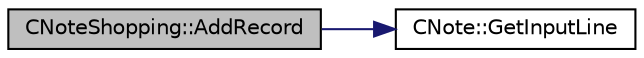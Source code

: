 digraph "CNoteShopping::AddRecord"
{
 // LATEX_PDF_SIZE
  edge [fontname="Helvetica",fontsize="10",labelfontname="Helvetica",labelfontsize="10"];
  node [fontname="Helvetica",fontsize="10",shape=record];
  rankdir="LR";
  Node1 [label="CNoteShopping::AddRecord",height=0.2,width=0.4,color="black", fillcolor="grey75", style="filled", fontcolor="black",tooltip="Adds a new records into the vector in the right format."];
  Node1 -> Node2 [color="midnightblue",fontsize="10",style="solid",fontname="Helvetica"];
  Node2 [label="CNote::GetInputLine",height=0.2,width=0.4,color="black", fillcolor="white", style="filled",URL="$classCNote.html#a503cdc32ab502847c764e194bf53ee6d",tooltip="Reads a line from stdin and returns it."];
}
